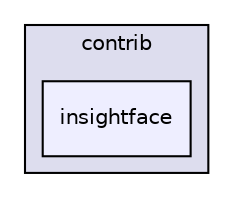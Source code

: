 digraph "/build/FastDeploy/fastdeploy/vision/faceid/contrib/insightface" {
  compound=true
  node [ fontsize="10", fontname="Helvetica"];
  edge [ labelfontsize="10", labelfontname="Helvetica"];
  subgraph clusterdir_2a18469bc7f82037599e9c777d0a80e5 {
    graph [ bgcolor="#ddddee", pencolor="black", label="contrib" fontname="Helvetica", fontsize="10", URL="dir_2a18469bc7f82037599e9c777d0a80e5.html"]
  dir_a132f7ff22aed971862fbe3c3372feb2 [shape=box, label="insightface", style="filled", fillcolor="#eeeeff", pencolor="black", URL="dir_a132f7ff22aed971862fbe3c3372feb2.html"];
  }
}
